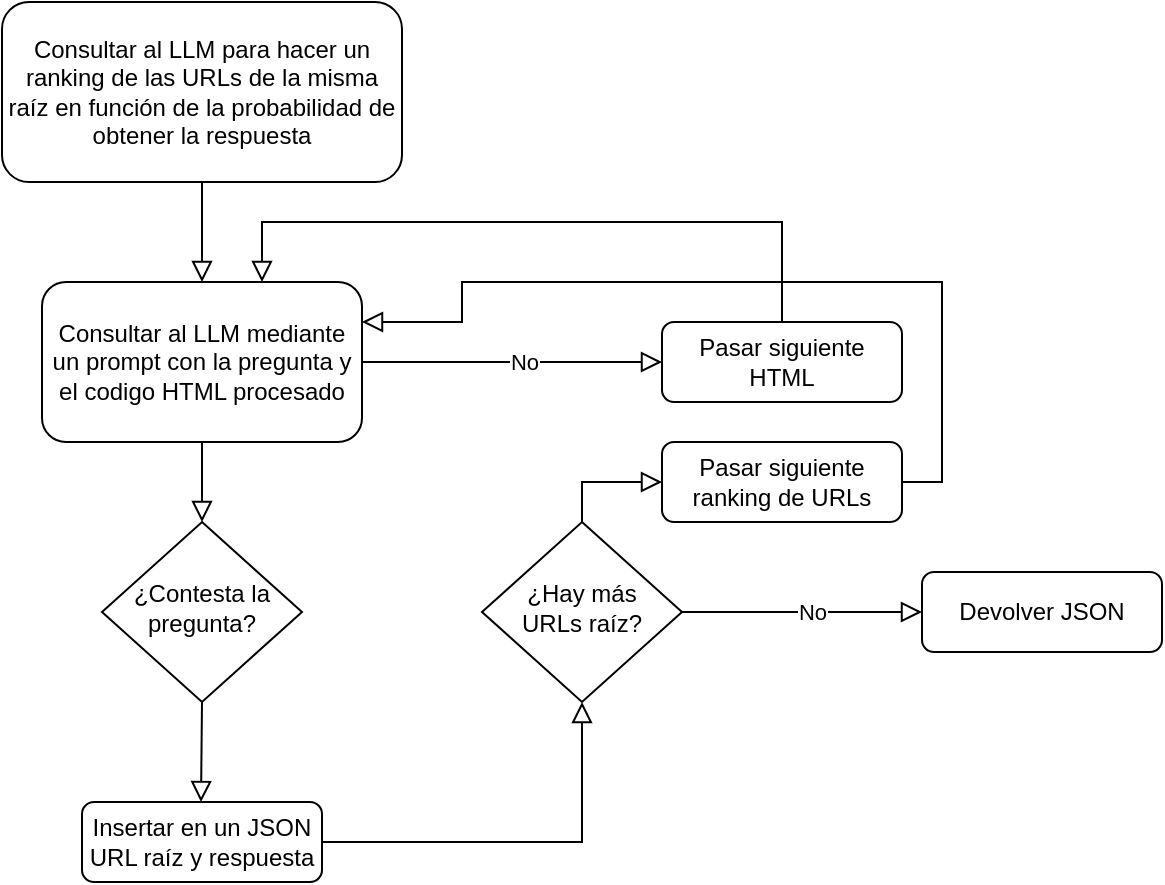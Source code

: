 <mxfile version="27.1.6">
  <diagram id="C5RBs43oDa-KdzZeNtuy" name="Page-1">
    <mxGraphModel dx="1665" dy="749" grid="1" gridSize="10" guides="1" tooltips="1" connect="1" arrows="1" fold="1" page="1" pageScale="1" pageWidth="827" pageHeight="1169" math="0" shadow="0">
      <root>
        <mxCell id="WIyWlLk6GJQsqaUBKTNV-0" />
        <mxCell id="WIyWlLk6GJQsqaUBKTNV-1" parent="WIyWlLk6GJQsqaUBKTNV-0" />
        <mxCell id="WIyWlLk6GJQsqaUBKTNV-2" value="" style="rounded=0;html=1;jettySize=auto;orthogonalLoop=1;fontSize=11;endArrow=block;endFill=0;endSize=8;strokeWidth=1;shadow=0;labelBackgroundColor=none;edgeStyle=orthogonalEdgeStyle;entryX=0.5;entryY=0;entryDx=0;entryDy=0;" parent="WIyWlLk6GJQsqaUBKTNV-1" source="WIyWlLk6GJQsqaUBKTNV-3" target="gLNNYCE0xA0eeH9GEpIA-0" edge="1">
          <mxGeometry relative="1" as="geometry">
            <mxPoint x="210" y="180" as="targetPoint" />
          </mxGeometry>
        </mxCell>
        <mxCell id="WIyWlLk6GJQsqaUBKTNV-3" value="Consultar al LLM para hacer un ranking de las URLs de la misma raíz en función de la probabilidad de obtener la respuesta" style="rounded=1;whiteSpace=wrap;html=1;fontSize=12;glass=0;strokeWidth=1;shadow=0;" parent="WIyWlLk6GJQsqaUBKTNV-1" vertex="1">
          <mxGeometry x="110" y="40" width="200" height="90" as="geometry" />
        </mxCell>
        <mxCell id="WIyWlLk6GJQsqaUBKTNV-11" value="Insertar en un JSON URL raíz y respuesta" style="rounded=1;whiteSpace=wrap;html=1;fontSize=12;glass=0;strokeWidth=1;shadow=0;" parent="WIyWlLk6GJQsqaUBKTNV-1" vertex="1">
          <mxGeometry x="150" y="440" width="120" height="40" as="geometry" />
        </mxCell>
        <mxCell id="gLNNYCE0xA0eeH9GEpIA-0" value="Consultar al LLM mediante un prompt con la pregunta y el codigo HTML procesado" style="rounded=1;whiteSpace=wrap;html=1;fontSize=12;glass=0;strokeWidth=1;shadow=0;" vertex="1" parent="WIyWlLk6GJQsqaUBKTNV-1">
          <mxGeometry x="130" y="180" width="160" height="80" as="geometry" />
        </mxCell>
        <mxCell id="gLNNYCE0xA0eeH9GEpIA-6" value="" style="rounded=0;html=1;jettySize=auto;orthogonalLoop=1;fontSize=11;endArrow=block;endFill=0;endSize=8;strokeWidth=1;shadow=0;labelBackgroundColor=none;edgeStyle=orthogonalEdgeStyle;exitX=1;exitY=0.5;exitDx=0;exitDy=0;entryX=0;entryY=0.5;entryDx=0;entryDy=0;" edge="1" parent="WIyWlLk6GJQsqaUBKTNV-1" source="gLNNYCE0xA0eeH9GEpIA-0" target="gLNNYCE0xA0eeH9GEpIA-7">
          <mxGeometry relative="1" as="geometry">
            <mxPoint x="260" y="225" as="sourcePoint" />
            <mxPoint x="350" y="210" as="targetPoint" />
            <Array as="points" />
          </mxGeometry>
        </mxCell>
        <mxCell id="gLNNYCE0xA0eeH9GEpIA-11" value="No" style="edgeLabel;html=1;align=center;verticalAlign=middle;resizable=0;points=[];" vertex="1" connectable="0" parent="gLNNYCE0xA0eeH9GEpIA-6">
          <mxGeometry x="0.073" relative="1" as="geometry">
            <mxPoint as="offset" />
          </mxGeometry>
        </mxCell>
        <mxCell id="gLNNYCE0xA0eeH9GEpIA-7" value="Pasar siguiente HTML" style="rounded=1;whiteSpace=wrap;html=1;fontSize=12;glass=0;strokeWidth=1;shadow=0;" vertex="1" parent="WIyWlLk6GJQsqaUBKTNV-1">
          <mxGeometry x="440" y="200" width="120" height="40" as="geometry" />
        </mxCell>
        <mxCell id="gLNNYCE0xA0eeH9GEpIA-15" value="¿Hay más &lt;br&gt;URLs raíz?" style="rhombus;whiteSpace=wrap;html=1;shadow=0;fontFamily=Helvetica;fontSize=12;align=center;strokeWidth=1;spacing=6;spacingTop=-4;" vertex="1" parent="WIyWlLk6GJQsqaUBKTNV-1">
          <mxGeometry x="350" y="300" width="100" height="90" as="geometry" />
        </mxCell>
        <mxCell id="gLNNYCE0xA0eeH9GEpIA-18" value="" style="rounded=0;html=1;jettySize=auto;orthogonalLoop=1;fontSize=11;endArrow=block;endFill=0;endSize=8;strokeWidth=1;shadow=0;labelBackgroundColor=none;edgeStyle=orthogonalEdgeStyle;exitX=0.5;exitY=1;exitDx=0;exitDy=0;entryX=0.5;entryY=0;entryDx=0;entryDy=0;entryPerimeter=0;" edge="1" parent="WIyWlLk6GJQsqaUBKTNV-1" source="gLNNYCE0xA0eeH9GEpIA-0" target="gLNNYCE0xA0eeH9GEpIA-26">
          <mxGeometry relative="1" as="geometry">
            <mxPoint x="330" y="380" as="sourcePoint" />
            <mxPoint x="210" y="315" as="targetPoint" />
          </mxGeometry>
        </mxCell>
        <mxCell id="gLNNYCE0xA0eeH9GEpIA-19" value="" style="rounded=0;html=1;jettySize=auto;orthogonalLoop=1;fontSize=11;endArrow=block;endFill=0;endSize=8;strokeWidth=1;shadow=0;labelBackgroundColor=none;edgeStyle=orthogonalEdgeStyle;exitX=1;exitY=0.5;exitDx=0;exitDy=0;entryX=0.5;entryY=1;entryDx=0;entryDy=0;" edge="1" parent="WIyWlLk6GJQsqaUBKTNV-1" source="WIyWlLk6GJQsqaUBKTNV-11" target="gLNNYCE0xA0eeH9GEpIA-15">
          <mxGeometry relative="1" as="geometry">
            <mxPoint x="400" y="380" as="sourcePoint" />
            <mxPoint x="400" y="450" as="targetPoint" />
          </mxGeometry>
        </mxCell>
        <mxCell id="gLNNYCE0xA0eeH9GEpIA-20" value="" style="rounded=0;html=1;jettySize=auto;orthogonalLoop=1;fontSize=11;endArrow=block;endFill=0;endSize=8;strokeWidth=1;shadow=0;labelBackgroundColor=none;edgeStyle=orthogonalEdgeStyle;exitX=1;exitY=0.5;exitDx=0;exitDy=0;entryX=0;entryY=0.5;entryDx=0;entryDy=0;" edge="1" parent="WIyWlLk6GJQsqaUBKTNV-1" target="gLNNYCE0xA0eeH9GEpIA-22" source="gLNNYCE0xA0eeH9GEpIA-15">
          <mxGeometry relative="1" as="geometry">
            <mxPoint x="460" y="345" as="sourcePoint" />
            <mxPoint x="600" y="340" as="targetPoint" />
            <Array as="points" />
          </mxGeometry>
        </mxCell>
        <mxCell id="gLNNYCE0xA0eeH9GEpIA-21" value="No" style="edgeLabel;html=1;align=center;verticalAlign=middle;resizable=0;points=[];" vertex="1" connectable="0" parent="gLNNYCE0xA0eeH9GEpIA-20">
          <mxGeometry x="0.073" relative="1" as="geometry">
            <mxPoint as="offset" />
          </mxGeometry>
        </mxCell>
        <mxCell id="gLNNYCE0xA0eeH9GEpIA-22" value="Devolver JSON" style="rounded=1;whiteSpace=wrap;html=1;fontSize=12;glass=0;strokeWidth=1;shadow=0;" vertex="1" parent="WIyWlLk6GJQsqaUBKTNV-1">
          <mxGeometry x="570" y="325" width="120" height="40" as="geometry" />
        </mxCell>
        <mxCell id="gLNNYCE0xA0eeH9GEpIA-26" value="¿Contesta la pregunta?" style="rhombus;whiteSpace=wrap;html=1;shadow=0;fontFamily=Helvetica;fontSize=12;align=center;strokeWidth=1;spacing=6;spacingTop=-4;" vertex="1" parent="WIyWlLk6GJQsqaUBKTNV-1">
          <mxGeometry x="160" y="300" width="100" height="90" as="geometry" />
        </mxCell>
        <mxCell id="gLNNYCE0xA0eeH9GEpIA-27" value="" style="rounded=0;html=1;jettySize=auto;orthogonalLoop=1;fontSize=11;endArrow=block;endFill=0;endSize=8;strokeWidth=1;shadow=0;labelBackgroundColor=none;edgeStyle=orthogonalEdgeStyle;exitX=0.5;exitY=1;exitDx=0;exitDy=0;entryX=0.5;entryY=0;entryDx=0;entryDy=0;entryPerimeter=0;" edge="1" parent="WIyWlLk6GJQsqaUBKTNV-1" source="gLNNYCE0xA0eeH9GEpIA-26">
          <mxGeometry relative="1" as="geometry">
            <mxPoint x="209.5" y="400" as="sourcePoint" />
            <mxPoint x="209.5" y="440" as="targetPoint" />
          </mxGeometry>
        </mxCell>
        <mxCell id="gLNNYCE0xA0eeH9GEpIA-28" value="" style="rounded=0;html=1;jettySize=auto;orthogonalLoop=1;fontSize=11;endArrow=block;endFill=0;endSize=8;strokeWidth=1;shadow=0;labelBackgroundColor=none;edgeStyle=orthogonalEdgeStyle;exitX=0.5;exitY=0;exitDx=0;exitDy=0;" edge="1" parent="WIyWlLk6GJQsqaUBKTNV-1" source="gLNNYCE0xA0eeH9GEpIA-7">
          <mxGeometry relative="1" as="geometry">
            <mxPoint x="450.5" y="170" as="sourcePoint" />
            <mxPoint x="240" y="180" as="targetPoint" />
            <Array as="points">
              <mxPoint x="500" y="150" />
              <mxPoint x="240" y="150" />
            </Array>
          </mxGeometry>
        </mxCell>
        <mxCell id="gLNNYCE0xA0eeH9GEpIA-29" value="Pasar siguiente ranking de URLs" style="rounded=1;whiteSpace=wrap;html=1;fontSize=12;glass=0;strokeWidth=1;shadow=0;" vertex="1" parent="WIyWlLk6GJQsqaUBKTNV-1">
          <mxGeometry x="440" y="260" width="120" height="40" as="geometry" />
        </mxCell>
        <mxCell id="gLNNYCE0xA0eeH9GEpIA-30" value="" style="rounded=0;html=1;jettySize=auto;orthogonalLoop=1;fontSize=11;endArrow=block;endFill=0;endSize=8;strokeWidth=1;shadow=0;labelBackgroundColor=none;edgeStyle=orthogonalEdgeStyle;exitX=0.5;exitY=0;exitDx=0;exitDy=0;entryX=0;entryY=0.5;entryDx=0;entryDy=0;" edge="1" parent="WIyWlLk6GJQsqaUBKTNV-1" source="gLNNYCE0xA0eeH9GEpIA-15" target="gLNNYCE0xA0eeH9GEpIA-29">
          <mxGeometry relative="1" as="geometry">
            <mxPoint x="270.5" y="390" as="sourcePoint" />
            <mxPoint x="270" y="440" as="targetPoint" />
          </mxGeometry>
        </mxCell>
        <mxCell id="gLNNYCE0xA0eeH9GEpIA-31" value="" style="rounded=0;html=1;jettySize=auto;orthogonalLoop=1;fontSize=11;endArrow=block;endFill=0;endSize=8;strokeWidth=1;shadow=0;labelBackgroundColor=none;edgeStyle=orthogonalEdgeStyle;exitX=1;exitY=0.5;exitDx=0;exitDy=0;" edge="1" parent="WIyWlLk6GJQsqaUBKTNV-1" source="gLNNYCE0xA0eeH9GEpIA-29">
          <mxGeometry relative="1" as="geometry">
            <mxPoint x="750" y="280" as="sourcePoint" />
            <mxPoint x="290" y="200" as="targetPoint" />
            <Array as="points">
              <mxPoint x="580" y="280" />
              <mxPoint x="580" y="180" />
              <mxPoint x="340" y="180" />
              <mxPoint x="340" y="200" />
            </Array>
          </mxGeometry>
        </mxCell>
      </root>
    </mxGraphModel>
  </diagram>
</mxfile>
